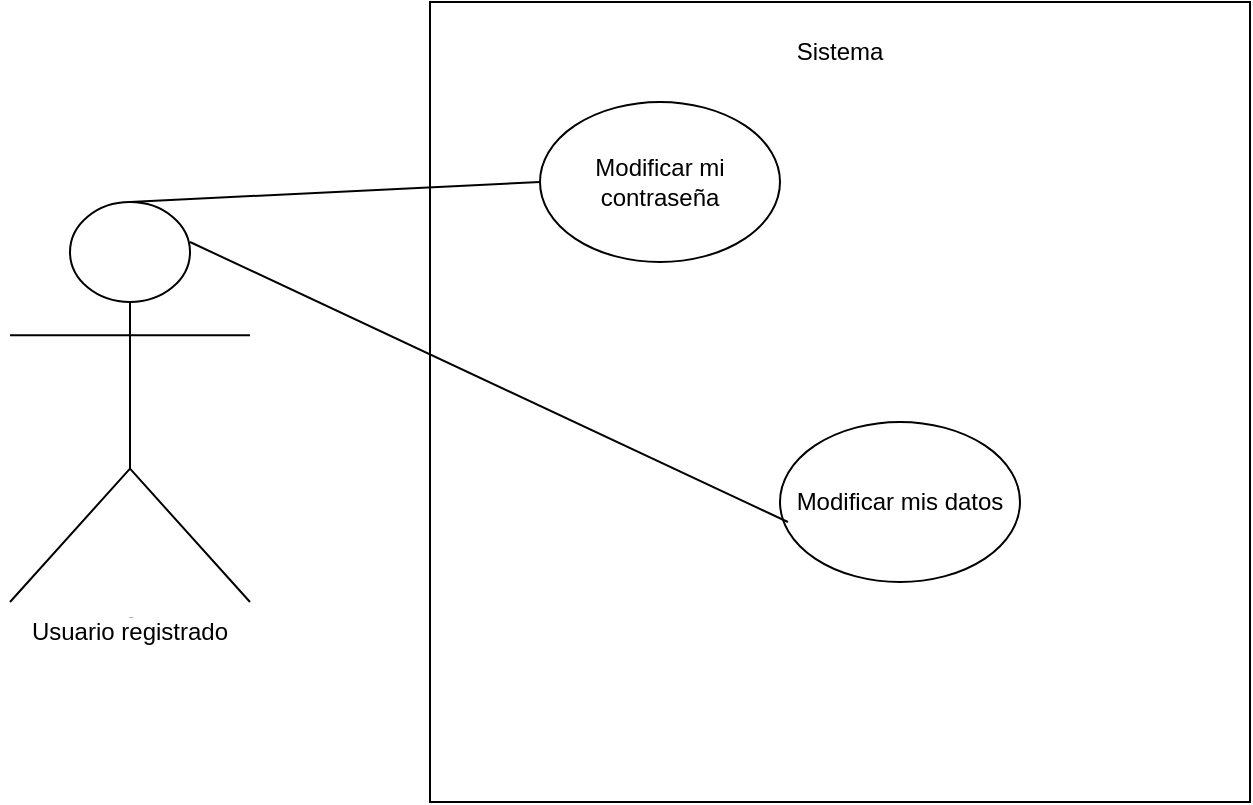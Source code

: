 <mxfile version="23.0.1" type="device">
  <diagram name="Page-1" id="hFrug21-qPaBCBHb7gQJ">
    <mxGraphModel dx="1194" dy="786" grid="1" gridSize="10" guides="1" tooltips="1" connect="1" arrows="1" fold="1" page="1" pageScale="1" pageWidth="827" pageHeight="1169" math="0" shadow="0">
      <root>
        <mxCell id="0" />
        <mxCell id="1" parent="0" />
        <mxCell id="yWH1J5Y2Vb3sUMsjwo9--1" value="Actor" style="shape=umlActor;verticalLabelPosition=bottom;verticalAlign=top;html=1;outlineConnect=0;fontSize=1;" vertex="1" parent="1">
          <mxGeometry x="130" y="100" width="120" height="200" as="geometry" />
        </mxCell>
        <mxCell id="yWH1J5Y2Vb3sUMsjwo9--3" value="Usuario registrado" style="text;html=1;strokeColor=none;fillColor=none;align=center;verticalAlign=middle;whiteSpace=wrap;rounded=0;" vertex="1" parent="1">
          <mxGeometry x="125" y="300" width="130" height="30" as="geometry" />
        </mxCell>
        <mxCell id="yWH1J5Y2Vb3sUMsjwo9--4" value="" style="rounded=0;whiteSpace=wrap;html=1;" vertex="1" parent="1">
          <mxGeometry x="340" width="410" height="400" as="geometry" />
        </mxCell>
        <mxCell id="yWH1J5Y2Vb3sUMsjwo9--5" value="Sistema" style="text;html=1;strokeColor=none;fillColor=none;align=center;verticalAlign=middle;whiteSpace=wrap;rounded=0;" vertex="1" parent="1">
          <mxGeometry x="515" y="10" width="60" height="30" as="geometry" />
        </mxCell>
        <mxCell id="yWH1J5Y2Vb3sUMsjwo9--6" value="Modificar mi contraseña" style="ellipse;whiteSpace=wrap;html=1;" vertex="1" parent="1">
          <mxGeometry x="395" y="50" width="120" height="80" as="geometry" />
        </mxCell>
        <mxCell id="yWH1J5Y2Vb3sUMsjwo9--7" value="Modificar mis datos" style="ellipse;whiteSpace=wrap;html=1;" vertex="1" parent="1">
          <mxGeometry x="515" y="210" width="120" height="80" as="geometry" />
        </mxCell>
        <mxCell id="yWH1J5Y2Vb3sUMsjwo9--8" value="" style="endArrow=none;html=1;rounded=0;entryX=0.033;entryY=0.625;entryDx=0;entryDy=0;entryPerimeter=0;exitX=0.75;exitY=0.1;exitDx=0;exitDy=0;exitPerimeter=0;" edge="1" parent="1" source="yWH1J5Y2Vb3sUMsjwo9--1" target="yWH1J5Y2Vb3sUMsjwo9--7">
          <mxGeometry width="50" height="50" relative="1" as="geometry">
            <mxPoint x="390" y="380" as="sourcePoint" />
            <mxPoint x="440" y="330" as="targetPoint" />
          </mxGeometry>
        </mxCell>
        <mxCell id="yWH1J5Y2Vb3sUMsjwo9--9" value="" style="endArrow=none;html=1;rounded=0;entryX=0;entryY=0.5;entryDx=0;entryDy=0;exitX=0.5;exitY=0;exitDx=0;exitDy=0;exitPerimeter=0;" edge="1" parent="1" source="yWH1J5Y2Vb3sUMsjwo9--1" target="yWH1J5Y2Vb3sUMsjwo9--6">
          <mxGeometry width="50" height="50" relative="1" as="geometry">
            <mxPoint x="390" y="380" as="sourcePoint" />
            <mxPoint x="440" y="330" as="targetPoint" />
          </mxGeometry>
        </mxCell>
      </root>
    </mxGraphModel>
  </diagram>
</mxfile>
